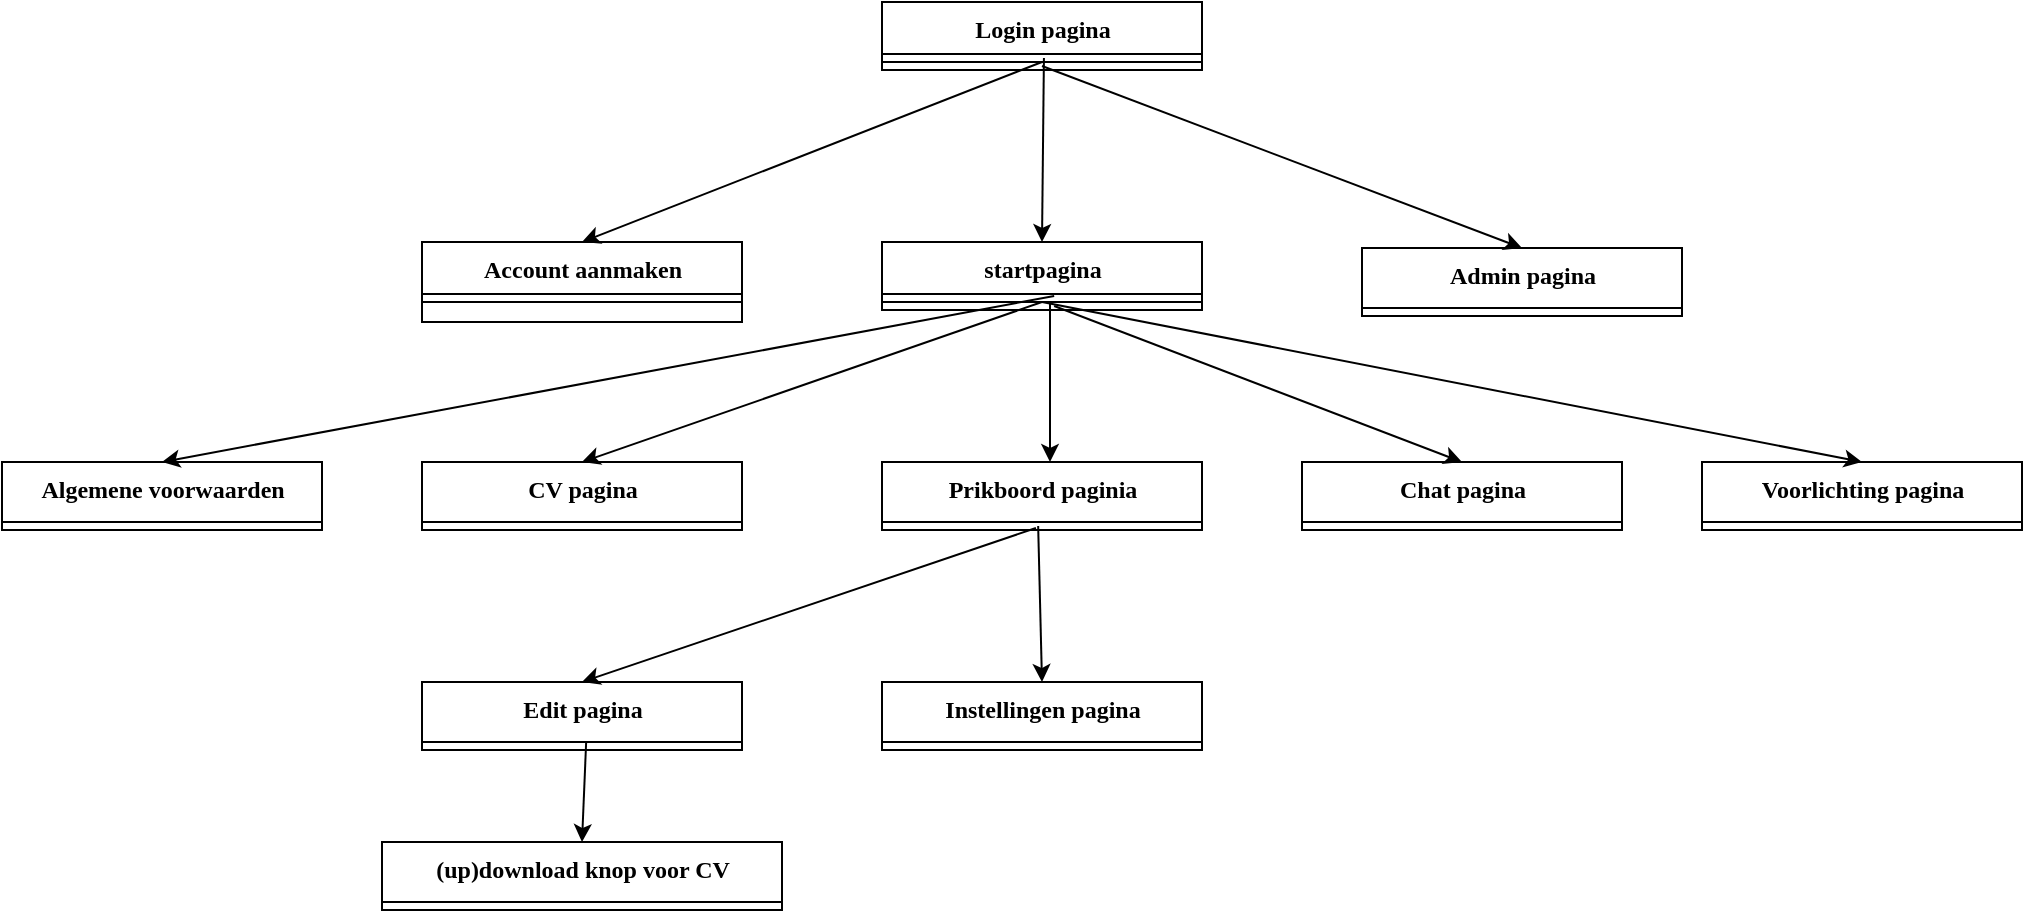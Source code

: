 <mxfile version="20.7.4" type="github">
  <diagram name="Page-1" id="6133507b-19e7-1e82-6fc7-422aa6c4b21f">
    <mxGraphModel dx="1434" dy="788" grid="1" gridSize="10" guides="1" tooltips="1" connect="1" arrows="1" fold="1" page="1" pageScale="1" pageWidth="1100" pageHeight="850" background="none" math="0" shadow="0">
      <root>
        <mxCell id="0" />
        <mxCell id="1" parent="0" />
        <mxCell id="235556782a83e6d0-1" value="startpagina" style="swimlane;html=1;fontStyle=1;align=center;verticalAlign=top;childLayout=stackLayout;horizontal=1;startSize=26;horizontalStack=0;resizeParent=1;resizeLast=0;collapsible=1;marginBottom=0;swimlaneFillColor=#ffffff;rounded=0;shadow=0;comic=0;labelBackgroundColor=none;strokeWidth=1;fillColor=none;fontFamily=Verdana;fontSize=12" parent="1" vertex="1">
          <mxGeometry x="470" y="160" width="160" height="34" as="geometry" />
        </mxCell>
        <mxCell id="235556782a83e6d0-6" value="" style="line;html=1;strokeWidth=1;fillColor=none;align=left;verticalAlign=middle;spacingTop=-1;spacingLeft=3;spacingRight=3;rotatable=0;labelPosition=right;points=[];portConstraint=eastwest;" parent="235556782a83e6d0-1" vertex="1">
          <mxGeometry y="26" width="160" height="8" as="geometry" />
        </mxCell>
        <mxCell id="78961159f06e98e8-17" value="Login pagina" style="swimlane;html=1;fontStyle=1;align=center;verticalAlign=top;childLayout=stackLayout;horizontal=1;startSize=26;horizontalStack=0;resizeParent=1;resizeLast=0;collapsible=1;marginBottom=0;swimlaneFillColor=#ffffff;rounded=0;shadow=0;comic=0;labelBackgroundColor=none;strokeWidth=1;fillColor=none;fontFamily=Verdana;fontSize=12" parent="1" vertex="1">
          <mxGeometry x="470" y="40" width="160" height="34" as="geometry" />
        </mxCell>
        <mxCell id="78961159f06e98e8-19" value="" style="line;html=1;strokeWidth=1;fillColor=none;align=left;verticalAlign=middle;spacingTop=-1;spacingLeft=3;spacingRight=3;rotatable=0;labelPosition=right;points=[];portConstraint=eastwest;" parent="78961159f06e98e8-17" vertex="1">
          <mxGeometry y="26" width="160" height="8" as="geometry" />
        </mxCell>
        <mxCell id="78961159f06e98e8-43" value="Account aanmaken" style="swimlane;html=1;fontStyle=1;align=center;verticalAlign=top;childLayout=stackLayout;horizontal=1;startSize=26;horizontalStack=0;resizeParent=1;resizeLast=0;collapsible=1;marginBottom=0;swimlaneFillColor=#ffffff;rounded=0;shadow=0;comic=0;labelBackgroundColor=none;strokeWidth=1;fillColor=none;fontFamily=Verdana;fontSize=12" parent="1" vertex="1">
          <mxGeometry x="240" y="160" width="160" height="40" as="geometry" />
        </mxCell>
        <mxCell id="78961159f06e98e8-51" value="" style="line;html=1;strokeWidth=1;fillColor=none;align=left;verticalAlign=middle;spacingTop=-1;spacingLeft=3;spacingRight=3;rotatable=0;labelPosition=right;points=[];portConstraint=eastwest;" parent="78961159f06e98e8-43" vertex="1">
          <mxGeometry y="26" width="160" height="8" as="geometry" />
        </mxCell>
        <mxCell id="b94bc138ca980ef-3" value="&lt;br&gt;" style="text;html=1;strokeColor=none;fillColor=none;align=left;verticalAlign=top;spacingLeft=4;spacingRight=4;whiteSpace=wrap;overflow=hidden;rotatable=0;points=[[0,0.5],[1,0.5]];portConstraint=eastwest;" parent="78961159f06e98e8-43" vertex="1">
          <mxGeometry y="34" width="160" height="6" as="geometry" />
        </mxCell>
        <mxCell id="78961159f06e98e8-69" value="Prikboord paginia" style="swimlane;html=1;fontStyle=1;align=center;verticalAlign=top;childLayout=stackLayout;horizontal=1;startSize=26;horizontalStack=0;resizeParent=1;resizeLast=0;collapsible=1;marginBottom=0;swimlaneFillColor=default;rounded=0;shadow=0;comic=0;labelBackgroundColor=none;strokeWidth=1;fillColor=none;fontFamily=Verdana;fontSize=12;swimlaneLine=0;strokeColor=default;" parent="1" vertex="1">
          <mxGeometry x="470" y="270" width="160" height="34" as="geometry" />
        </mxCell>
        <mxCell id="78961159f06e98e8-77" value="" style="line;html=1;strokeWidth=1;fillColor=none;align=left;verticalAlign=middle;spacingTop=-1;spacingLeft=3;spacingRight=3;rotatable=0;labelPosition=right;points=[];portConstraint=eastwest;" parent="78961159f06e98e8-69" vertex="1">
          <mxGeometry y="26" width="160" height="8" as="geometry" />
        </mxCell>
        <mxCell id="Tcftpp9KXqt5iCnuNCiB-7" value="" style="endArrow=classic;html=1;rounded=0;exitX=0.5;exitY=0.5;exitDx=0;exitDy=0;entryX=0.5;entryY=0;entryDx=0;entryDy=0;exitPerimeter=0;" edge="1" parent="1" source="78961159f06e98e8-19" target="78961159f06e98e8-43">
          <mxGeometry width="50" height="50" relative="1" as="geometry">
            <mxPoint x="520" y="410" as="sourcePoint" />
            <mxPoint x="350" y="160" as="targetPoint" />
          </mxGeometry>
        </mxCell>
        <mxCell id="Tcftpp9KXqt5iCnuNCiB-8" value="" style="endArrow=classic;html=1;rounded=0;exitX=0.506;exitY=0.25;exitDx=0;exitDy=0;exitPerimeter=0;entryX=0.5;entryY=0;entryDx=0;entryDy=0;" edge="1" parent="1" source="78961159f06e98e8-19" target="235556782a83e6d0-1">
          <mxGeometry width="50" height="50" relative="1" as="geometry">
            <mxPoint x="520" y="410" as="sourcePoint" />
            <mxPoint x="570" y="360" as="targetPoint" />
          </mxGeometry>
        </mxCell>
        <mxCell id="Tcftpp9KXqt5iCnuNCiB-9" value="" style="endArrow=classic;html=1;rounded=0;exitX=0.525;exitY=0.625;exitDx=0;exitDy=0;exitPerimeter=0;" edge="1" parent="1" source="235556782a83e6d0-6">
          <mxGeometry width="50" height="50" relative="1" as="geometry">
            <mxPoint x="520" y="410" as="sourcePoint" />
            <mxPoint x="554" y="270" as="targetPoint" />
          </mxGeometry>
        </mxCell>
        <mxCell id="Tcftpp9KXqt5iCnuNCiB-11" value="Instellingen pagina" style="swimlane;html=1;fontStyle=1;align=center;verticalAlign=top;childLayout=stackLayout;horizontal=1;startSize=26;horizontalStack=0;resizeParent=1;resizeLast=0;collapsible=1;marginBottom=0;swimlaneFillColor=default;rounded=0;shadow=0;comic=0;labelBackgroundColor=none;strokeWidth=1;fillColor=none;fontFamily=Verdana;fontSize=12;swimlaneLine=0;strokeColor=default;" vertex="1" parent="1">
          <mxGeometry x="470" y="380" width="160" height="34" as="geometry" />
        </mxCell>
        <mxCell id="Tcftpp9KXqt5iCnuNCiB-12" value="" style="line;html=1;strokeWidth=1;fillColor=none;align=left;verticalAlign=middle;spacingTop=-1;spacingLeft=3;spacingRight=3;rotatable=0;labelPosition=right;points=[];portConstraint=eastwest;" vertex="1" parent="Tcftpp9KXqt5iCnuNCiB-11">
          <mxGeometry y="26" width="160" height="8" as="geometry" />
        </mxCell>
        <mxCell id="Tcftpp9KXqt5iCnuNCiB-13" value="" style="endArrow=classic;html=1;rounded=0;entryX=0.5;entryY=0;entryDx=0;entryDy=0;exitX=0.488;exitY=0.75;exitDx=0;exitDy=0;exitPerimeter=0;" edge="1" parent="1" source="78961159f06e98e8-77" target="Tcftpp9KXqt5iCnuNCiB-11">
          <mxGeometry width="50" height="50" relative="1" as="geometry">
            <mxPoint x="520" y="410" as="sourcePoint" />
            <mxPoint x="570" y="360" as="targetPoint" />
          </mxGeometry>
        </mxCell>
        <mxCell id="Tcftpp9KXqt5iCnuNCiB-14" value="(up)download knop voor CV" style="swimlane;html=1;fontStyle=1;align=center;verticalAlign=top;childLayout=stackLayout;horizontal=1;startSize=26;horizontalStack=0;resizeParent=1;resizeLast=0;collapsible=1;marginBottom=0;swimlaneFillColor=default;rounded=0;shadow=0;comic=0;labelBackgroundColor=none;strokeWidth=1;fillColor=none;fontFamily=Verdana;fontSize=12;swimlaneLine=0;strokeColor=default;" vertex="1" parent="1">
          <mxGeometry x="220" y="460" width="200" height="34" as="geometry" />
        </mxCell>
        <mxCell id="Tcftpp9KXqt5iCnuNCiB-15" value="" style="line;html=1;strokeWidth=1;fillColor=none;align=left;verticalAlign=middle;spacingTop=-1;spacingLeft=3;spacingRight=3;rotatable=0;labelPosition=right;points=[];portConstraint=eastwest;" vertex="1" parent="Tcftpp9KXqt5iCnuNCiB-14">
          <mxGeometry y="26" width="200" height="8" as="geometry" />
        </mxCell>
        <mxCell id="Tcftpp9KXqt5iCnuNCiB-16" value="Edit pagina" style="swimlane;html=1;fontStyle=1;align=center;verticalAlign=top;childLayout=stackLayout;horizontal=1;startSize=26;horizontalStack=0;resizeParent=1;resizeLast=0;collapsible=1;marginBottom=0;swimlaneFillColor=default;rounded=0;shadow=0;comic=0;labelBackgroundColor=none;strokeWidth=1;fillColor=none;fontFamily=Verdana;fontSize=12;swimlaneLine=0;strokeColor=default;" vertex="1" parent="1">
          <mxGeometry x="240" y="380" width="160" height="34" as="geometry" />
        </mxCell>
        <mxCell id="Tcftpp9KXqt5iCnuNCiB-17" value="" style="line;html=1;strokeWidth=1;fillColor=none;align=left;verticalAlign=middle;spacingTop=-1;spacingLeft=3;spacingRight=3;rotatable=0;labelPosition=right;points=[];portConstraint=eastwest;" vertex="1" parent="Tcftpp9KXqt5iCnuNCiB-16">
          <mxGeometry y="26" width="160" height="8" as="geometry" />
        </mxCell>
        <mxCell id="Tcftpp9KXqt5iCnuNCiB-19" value="" style="endArrow=classic;html=1;rounded=0;entryX=0.5;entryY=0;entryDx=0;entryDy=0;exitX=0.481;exitY=0.875;exitDx=0;exitDy=0;exitPerimeter=0;" edge="1" parent="1" source="78961159f06e98e8-77" target="Tcftpp9KXqt5iCnuNCiB-16">
          <mxGeometry width="50" height="50" relative="1" as="geometry">
            <mxPoint x="520" y="310" as="sourcePoint" />
            <mxPoint x="570" y="260" as="targetPoint" />
          </mxGeometry>
        </mxCell>
        <mxCell id="Tcftpp9KXqt5iCnuNCiB-20" value="" style="endArrow=classic;html=1;rounded=0;entryX=0.5;entryY=0;entryDx=0;entryDy=0;exitX=0.513;exitY=0.5;exitDx=0;exitDy=0;exitPerimeter=0;" edge="1" parent="1" source="Tcftpp9KXqt5iCnuNCiB-17" target="Tcftpp9KXqt5iCnuNCiB-14">
          <mxGeometry width="50" height="50" relative="1" as="geometry">
            <mxPoint x="520" y="310" as="sourcePoint" />
            <mxPoint x="570" y="260" as="targetPoint" />
          </mxGeometry>
        </mxCell>
        <mxCell id="Tcftpp9KXqt5iCnuNCiB-22" value="Chat pagina" style="swimlane;html=1;fontStyle=1;align=center;verticalAlign=top;childLayout=stackLayout;horizontal=1;startSize=26;horizontalStack=0;resizeParent=1;resizeLast=0;collapsible=1;marginBottom=0;swimlaneFillColor=default;rounded=0;shadow=0;comic=0;labelBackgroundColor=none;strokeWidth=1;fillColor=none;fontFamily=Verdana;fontSize=12;swimlaneLine=0;strokeColor=default;" vertex="1" parent="1">
          <mxGeometry x="680" y="270" width="160" height="34" as="geometry" />
        </mxCell>
        <mxCell id="Tcftpp9KXqt5iCnuNCiB-23" value="" style="line;html=1;strokeWidth=1;fillColor=none;align=left;verticalAlign=middle;spacingTop=-1;spacingLeft=3;spacingRight=3;rotatable=0;labelPosition=right;points=[];portConstraint=eastwest;" vertex="1" parent="Tcftpp9KXqt5iCnuNCiB-22">
          <mxGeometry y="26" width="160" height="8" as="geometry" />
        </mxCell>
        <mxCell id="Tcftpp9KXqt5iCnuNCiB-26" value="" style="endArrow=classic;html=1;rounded=0;entryX=0.5;entryY=0;entryDx=0;entryDy=0;exitX=0.538;exitY=0.75;exitDx=0;exitDy=0;exitPerimeter=0;" edge="1" parent="1" source="235556782a83e6d0-6" target="Tcftpp9KXqt5iCnuNCiB-22">
          <mxGeometry width="50" height="50" relative="1" as="geometry">
            <mxPoint x="480" y="310" as="sourcePoint" />
            <mxPoint x="530" y="260" as="targetPoint" />
          </mxGeometry>
        </mxCell>
        <mxCell id="Tcftpp9KXqt5iCnuNCiB-27" value="CV pagina" style="swimlane;html=1;fontStyle=1;align=center;verticalAlign=top;childLayout=stackLayout;horizontal=1;startSize=26;horizontalStack=0;resizeParent=1;resizeLast=0;collapsible=1;marginBottom=0;swimlaneFillColor=default;rounded=0;shadow=0;comic=0;labelBackgroundColor=none;strokeWidth=1;fillColor=none;fontFamily=Verdana;fontSize=12;swimlaneLine=0;strokeColor=default;" vertex="1" parent="1">
          <mxGeometry x="240" y="270" width="160" height="34" as="geometry" />
        </mxCell>
        <mxCell id="Tcftpp9KXqt5iCnuNCiB-28" value="" style="line;html=1;strokeWidth=1;fillColor=none;align=left;verticalAlign=middle;spacingTop=-1;spacingLeft=3;spacingRight=3;rotatable=0;labelPosition=right;points=[];portConstraint=eastwest;" vertex="1" parent="Tcftpp9KXqt5iCnuNCiB-27">
          <mxGeometry y="26" width="160" height="8" as="geometry" />
        </mxCell>
        <mxCell id="Tcftpp9KXqt5iCnuNCiB-29" value="" style="endArrow=classic;html=1;rounded=0;entryX=0.5;entryY=0;entryDx=0;entryDy=0;" edge="1" parent="1" target="Tcftpp9KXqt5iCnuNCiB-27">
          <mxGeometry width="50" height="50" relative="1" as="geometry">
            <mxPoint x="550" y="190" as="sourcePoint" />
            <mxPoint x="530" y="260" as="targetPoint" />
          </mxGeometry>
        </mxCell>
        <mxCell id="Tcftpp9KXqt5iCnuNCiB-30" value="Voorlichting pagina" style="swimlane;html=1;fontStyle=1;align=center;verticalAlign=top;childLayout=stackLayout;horizontal=1;startSize=26;horizontalStack=0;resizeParent=1;resizeLast=0;collapsible=1;marginBottom=0;swimlaneFillColor=default;rounded=0;shadow=0;comic=0;labelBackgroundColor=none;strokeWidth=1;fillColor=none;fontFamily=Verdana;fontSize=12;swimlaneLine=0;strokeColor=default;" vertex="1" parent="1">
          <mxGeometry x="880" y="270" width="160" height="34" as="geometry" />
        </mxCell>
        <mxCell id="Tcftpp9KXqt5iCnuNCiB-31" value="" style="line;html=1;strokeWidth=1;fillColor=none;align=left;verticalAlign=middle;spacingTop=-1;spacingLeft=3;spacingRight=3;rotatable=0;labelPosition=right;points=[];portConstraint=eastwest;" vertex="1" parent="Tcftpp9KXqt5iCnuNCiB-30">
          <mxGeometry y="26" width="160" height="8" as="geometry" />
        </mxCell>
        <mxCell id="Tcftpp9KXqt5iCnuNCiB-32" value="Algemene voorwaarden" style="swimlane;html=1;fontStyle=1;align=center;verticalAlign=top;childLayout=stackLayout;horizontal=1;startSize=26;horizontalStack=0;resizeParent=1;resizeLast=0;collapsible=1;marginBottom=0;swimlaneFillColor=default;rounded=0;shadow=0;comic=0;labelBackgroundColor=none;strokeWidth=1;fillColor=none;fontFamily=Verdana;fontSize=12;swimlaneLine=0;strokeColor=default;" vertex="1" parent="1">
          <mxGeometry x="30" y="270" width="160" height="34" as="geometry" />
        </mxCell>
        <mxCell id="Tcftpp9KXqt5iCnuNCiB-33" value="" style="line;html=1;strokeWidth=1;fillColor=none;align=left;verticalAlign=middle;spacingTop=-1;spacingLeft=3;spacingRight=3;rotatable=0;labelPosition=right;points=[];portConstraint=eastwest;" vertex="1" parent="Tcftpp9KXqt5iCnuNCiB-32">
          <mxGeometry y="26" width="160" height="8" as="geometry" />
        </mxCell>
        <mxCell id="Tcftpp9KXqt5iCnuNCiB-34" value="" style="endArrow=classic;html=1;rounded=0;exitX=0.538;exitY=0.125;exitDx=0;exitDy=0;exitPerimeter=0;entryX=0.5;entryY=0;entryDx=0;entryDy=0;" edge="1" parent="1" source="235556782a83e6d0-6" target="Tcftpp9KXqt5iCnuNCiB-32">
          <mxGeometry width="50" height="50" relative="1" as="geometry">
            <mxPoint x="480" y="310" as="sourcePoint" />
            <mxPoint x="530" y="260" as="targetPoint" />
          </mxGeometry>
        </mxCell>
        <mxCell id="Tcftpp9KXqt5iCnuNCiB-35" value="" style="endArrow=classic;html=1;rounded=0;entryX=0.5;entryY=0;entryDx=0;entryDy=0;" edge="1" parent="1" target="Tcftpp9KXqt5iCnuNCiB-30">
          <mxGeometry width="50" height="50" relative="1" as="geometry">
            <mxPoint x="550" y="190" as="sourcePoint" />
            <mxPoint x="530" y="260" as="targetPoint" />
          </mxGeometry>
        </mxCell>
        <mxCell id="Tcftpp9KXqt5iCnuNCiB-36" value="Admin pagina" style="swimlane;html=1;fontStyle=1;align=center;verticalAlign=top;childLayout=stackLayout;horizontal=1;startSize=26;horizontalStack=0;resizeParent=1;resizeLast=0;collapsible=1;marginBottom=0;swimlaneFillColor=default;rounded=0;shadow=0;comic=0;labelBackgroundColor=none;strokeWidth=1;fillColor=none;fontFamily=Verdana;fontSize=12;swimlaneLine=0;strokeColor=default;" vertex="1" parent="1">
          <mxGeometry x="710" y="163" width="160" height="34" as="geometry" />
        </mxCell>
        <mxCell id="Tcftpp9KXqt5iCnuNCiB-37" value="" style="line;html=1;strokeWidth=1;fillColor=none;align=left;verticalAlign=middle;spacingTop=-1;spacingLeft=3;spacingRight=3;rotatable=0;labelPosition=right;points=[];portConstraint=eastwest;" vertex="1" parent="Tcftpp9KXqt5iCnuNCiB-36">
          <mxGeometry y="26" width="160" height="8" as="geometry" />
        </mxCell>
        <mxCell id="Tcftpp9KXqt5iCnuNCiB-38" value="" style="endArrow=classic;html=1;rounded=0;exitX=0.5;exitY=0.75;exitDx=0;exitDy=0;exitPerimeter=0;entryX=0.5;entryY=0;entryDx=0;entryDy=0;" edge="1" parent="1" source="78961159f06e98e8-19" target="Tcftpp9KXqt5iCnuNCiB-36">
          <mxGeometry width="50" height="50" relative="1" as="geometry">
            <mxPoint x="480" y="310" as="sourcePoint" />
            <mxPoint x="530" y="260" as="targetPoint" />
          </mxGeometry>
        </mxCell>
      </root>
    </mxGraphModel>
  </diagram>
</mxfile>

